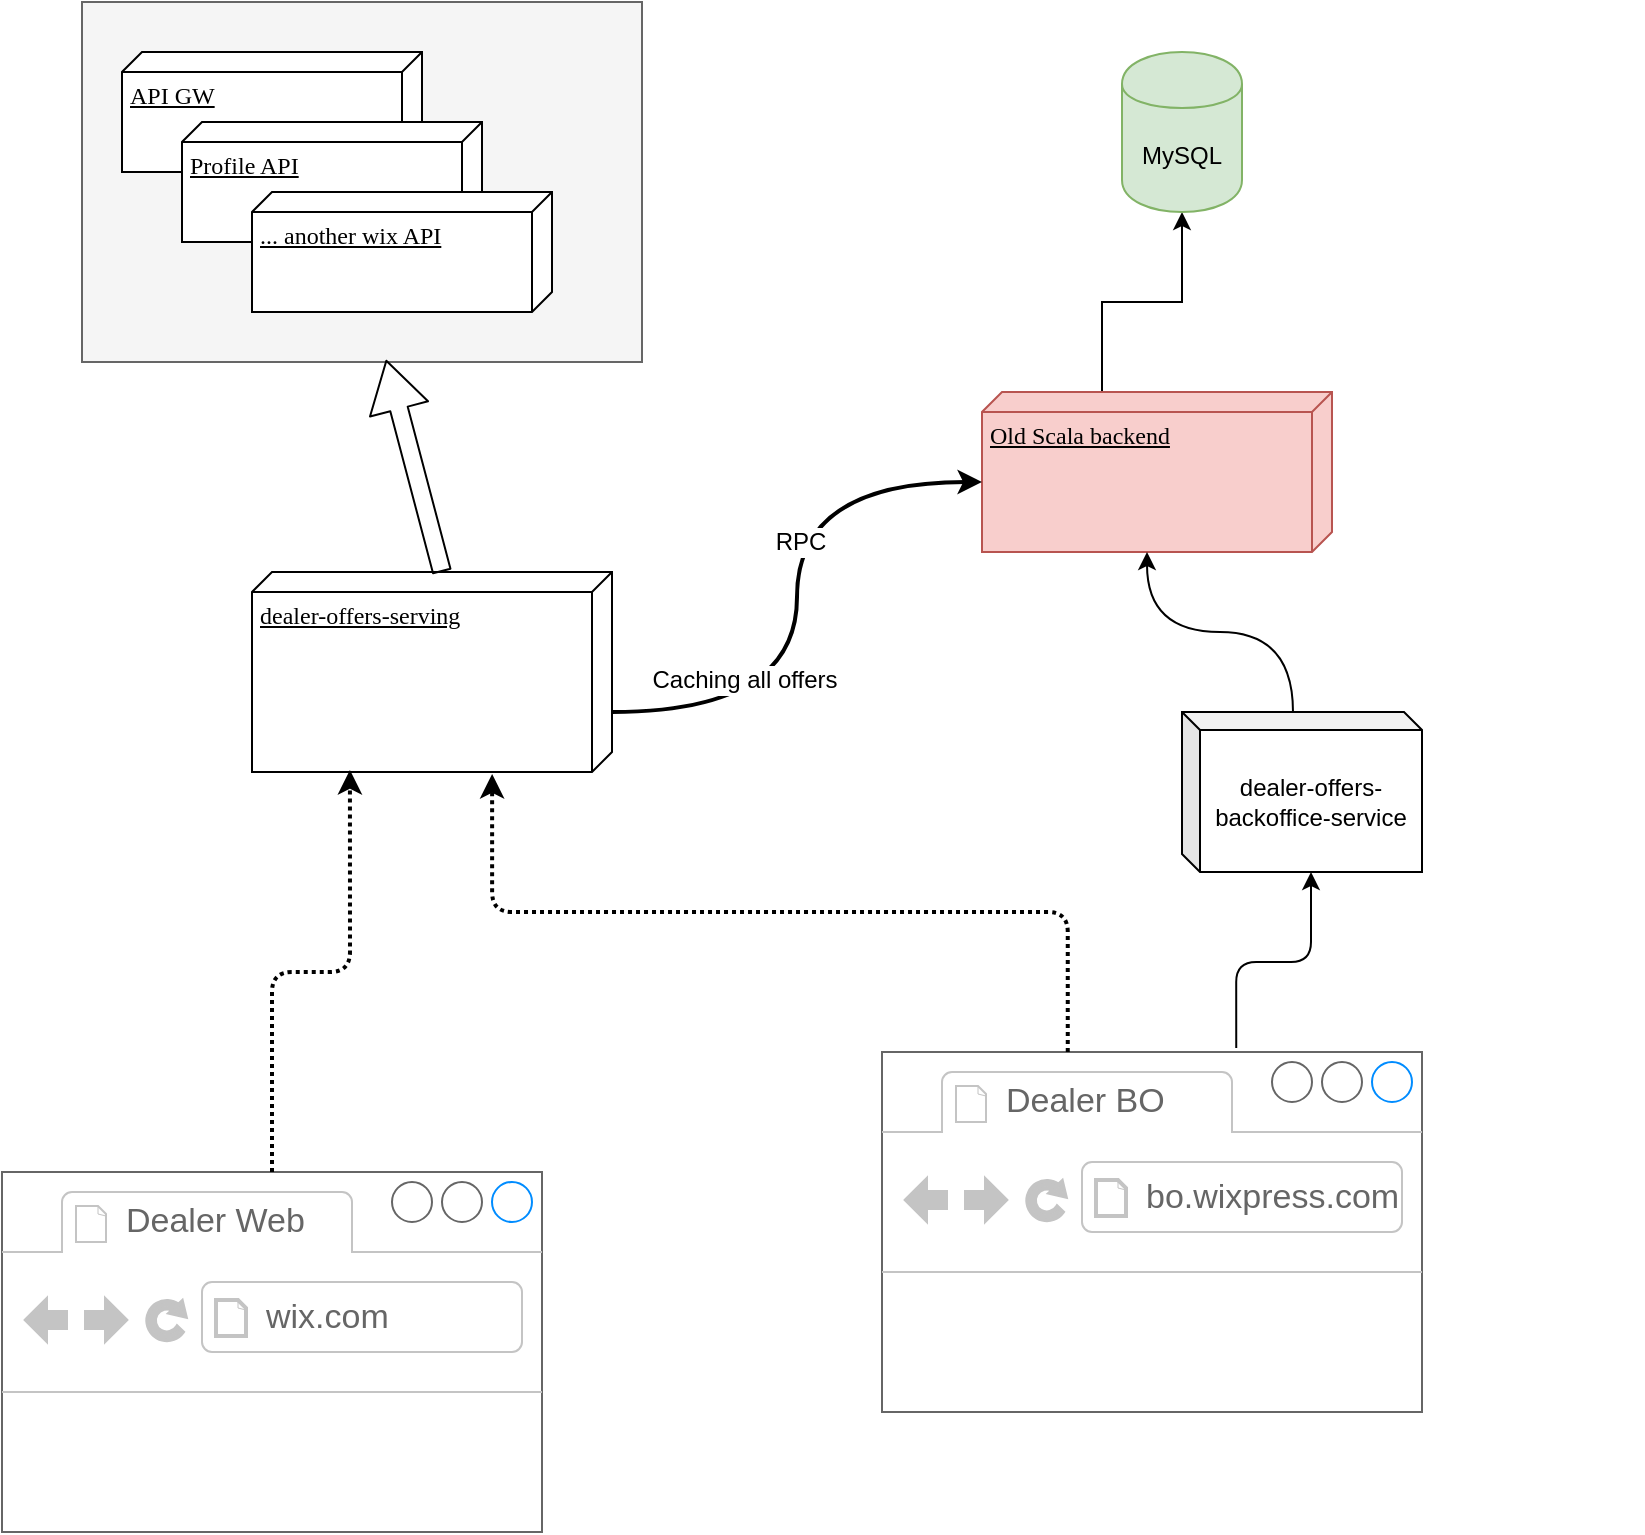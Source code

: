 <mxfile version="12.9.1" type="github" pages="2">
  <diagram name="Now" id="5f0bae14-7c28-e335-631c-24af17079c00">
    <mxGraphModel dx="901" dy="623" grid="1" gridSize="10" guides="1" tooltips="1" connect="1" arrows="1" fold="1" page="1" pageScale="1" pageWidth="1100" pageHeight="850" background="#ffffff" math="0" shadow="0">
      <root>
        <mxCell id="0" />
        <mxCell id="1" parent="0" />
        <mxCell id="oWQusX5Dqh1fwXH19KtF-8" value="" style="rounded=0;whiteSpace=wrap;html=1;fillColor=#f5f5f5;strokeColor=#666666;fontColor=#333333;" parent="1" vertex="1">
          <mxGeometry x="90" y="15" width="280" height="180" as="geometry" />
        </mxCell>
        <mxCell id="39150e848f15840c-1" value="API GW" style="verticalAlign=top;align=left;spacingTop=8;spacingLeft=2;spacingRight=12;shape=cube;size=10;direction=south;fontStyle=4;html=1;rounded=0;shadow=0;comic=0;labelBackgroundColor=none;strokeWidth=1;fontFamily=Verdana;fontSize=12" parent="1" vertex="1">
          <mxGeometry x="110" y="40" width="150" height="60" as="geometry" />
        </mxCell>
        <mxCell id="oWQusX5Dqh1fwXH19KtF-3" style="edgeStyle=orthogonalEdgeStyle;rounded=0;orthogonalLoop=1;jettySize=auto;html=1;exitX=0;exitY=0;exitDx=0;exitDy=115;exitPerimeter=0;entryX=0.5;entryY=1;entryDx=0;entryDy=0;" parent="1" source="39150e848f15840c-2" target="oWQusX5Dqh1fwXH19KtF-1" edge="1">
          <mxGeometry relative="1" as="geometry" />
        </mxCell>
        <mxCell id="39150e848f15840c-2" value="Old Scala backend" style="verticalAlign=top;align=left;spacingTop=8;spacingLeft=2;spacingRight=12;shape=cube;size=10;direction=south;fontStyle=4;html=1;rounded=0;shadow=0;comic=0;labelBackgroundColor=none;strokeWidth=1;fontFamily=Verdana;fontSize=12;fillColor=#f8cecc;strokeColor=#b85450;" parent="1" vertex="1">
          <mxGeometry x="540" y="210" width="175" height="80" as="geometry" />
        </mxCell>
        <mxCell id="oWQusX5Dqh1fwXH19KtF-13" style="edgeStyle=orthogonalEdgeStyle;rounded=0;orthogonalLoop=1;jettySize=auto;html=1;exitX=0;exitY=0;exitDx=70;exitDy=0;exitPerimeter=0;entryX=0;entryY=0;entryDx=45;entryDy=175;entryPerimeter=0;strokeWidth=2;curved=1;" parent="1" source="39150e848f15840c-3" target="39150e848f15840c-2" edge="1">
          <mxGeometry relative="1" as="geometry" />
        </mxCell>
        <mxCell id="29V7xDCj1GOiVWc4bIZH-2" value="Caching all offers" style="text;html=1;align=center;verticalAlign=middle;resizable=0;points=[];labelBackgroundColor=#ffffff;" parent="oWQusX5Dqh1fwXH19KtF-13" vertex="1" connectable="0">
          <mxGeometry x="-0.56" y="16" relative="1" as="geometry">
            <mxPoint as="offset" />
          </mxGeometry>
        </mxCell>
        <mxCell id="yQOdhh76Nm2ylYkNb50q-6" value="RPC" style="text;html=1;align=center;verticalAlign=middle;resizable=0;points=[];labelBackgroundColor=#ffffff;" vertex="1" connectable="0" parent="oWQusX5Dqh1fwXH19KtF-13">
          <mxGeometry x="0.19" relative="1" as="geometry">
            <mxPoint x="1" y="1" as="offset" />
          </mxGeometry>
        </mxCell>
        <mxCell id="39150e848f15840c-3" value="dealer-offers-serving" style="verticalAlign=top;align=left;spacingTop=8;spacingLeft=2;spacingRight=12;shape=cube;size=10;direction=south;fontStyle=4;html=1;rounded=0;shadow=0;comic=0;labelBackgroundColor=none;strokeWidth=1;fontFamily=Verdana;fontSize=12" parent="1" vertex="1">
          <mxGeometry x="175" y="300" width="180" height="100" as="geometry" />
        </mxCell>
        <mxCell id="oWQusX5Dqh1fwXH19KtF-1" value="MySQL" style="shape=cylinder;whiteSpace=wrap;html=1;boundedLbl=1;backgroundOutline=1;fillColor=#d5e8d4;strokeColor=#82b366;" parent="1" vertex="1">
          <mxGeometry x="610" y="40" width="60" height="80" as="geometry" />
        </mxCell>
        <mxCell id="oWQusX5Dqh1fwXH19KtF-4" value="Profile API" style="verticalAlign=top;align=left;spacingTop=8;spacingLeft=2;spacingRight=12;shape=cube;size=10;direction=south;fontStyle=4;html=1;rounded=0;shadow=0;comic=0;labelBackgroundColor=none;strokeWidth=1;fontFamily=Verdana;fontSize=12" parent="1" vertex="1">
          <mxGeometry x="140" y="75" width="150" height="60" as="geometry" />
        </mxCell>
        <mxCell id="oWQusX5Dqh1fwXH19KtF-5" value="... another wix API" style="verticalAlign=top;align=left;spacingTop=8;spacingLeft=2;spacingRight=12;shape=cube;size=10;direction=south;fontStyle=4;html=1;rounded=0;shadow=0;comic=0;labelBackgroundColor=none;strokeWidth=1;fontFamily=Verdana;fontSize=12" parent="1" vertex="1">
          <mxGeometry x="175" y="110" width="150" height="60" as="geometry" />
        </mxCell>
        <mxCell id="oWQusX5Dqh1fwXH19KtF-12" value="" style="shape=flexArrow;endArrow=classic;html=1;strokeWidth=1;width=9;endSize=7.96;exitX=0;exitY=0;exitDx=0;exitDy=85;exitPerimeter=0;entryX=0.543;entryY=0.994;entryDx=0;entryDy=0;entryPerimeter=0;" parent="1" source="39150e848f15840c-3" target="oWQusX5Dqh1fwXH19KtF-8" edge="1">
          <mxGeometry width="50" height="50" relative="1" as="geometry">
            <mxPoint x="248" y="311" as="sourcePoint" />
            <mxPoint x="230" y="195" as="targetPoint" />
            <Array as="points" />
          </mxGeometry>
        </mxCell>
        <mxCell id="oWQusX5Dqh1fwXH19KtF-14" value="" style="strokeWidth=1;shadow=0;dashed=0;align=center;html=1;shape=mxgraph.mockup.containers.browserWindow;rSize=0;strokeColor=#666666;strokeColor2=#008cff;strokeColor3=#c4c4c4;mainText=,;recursiveResize=0;" parent="1" vertex="1">
          <mxGeometry x="50" y="600" width="270" height="180" as="geometry" />
        </mxCell>
        <mxCell id="oWQusX5Dqh1fwXH19KtF-15" value="Dealer Web" style="strokeWidth=1;shadow=0;dashed=0;align=center;html=1;shape=mxgraph.mockup.containers.anchor;fontSize=17;fontColor=#666666;align=left;" parent="oWQusX5Dqh1fwXH19KtF-14" vertex="1">
          <mxGeometry x="60" y="12" width="110" height="26" as="geometry" />
        </mxCell>
        <mxCell id="oWQusX5Dqh1fwXH19KtF-16" value="wix.com" style="strokeWidth=1;shadow=0;dashed=0;align=center;html=1;shape=mxgraph.mockup.containers.anchor;rSize=0;fontSize=17;fontColor=#666666;align=left;" parent="oWQusX5Dqh1fwXH19KtF-14" vertex="1">
          <mxGeometry x="130" y="60" width="250" height="26" as="geometry" />
        </mxCell>
        <mxCell id="oWQusX5Dqh1fwXH19KtF-17" value="" style="strokeWidth=1;shadow=0;dashed=0;align=center;html=1;shape=mxgraph.mockup.containers.browserWindow;rSize=0;strokeColor=#666666;strokeColor2=#008cff;strokeColor3=#c4c4c4;mainText=,;recursiveResize=0;" parent="1" vertex="1">
          <mxGeometry x="490" y="540" width="270" height="180" as="geometry" />
        </mxCell>
        <mxCell id="oWQusX5Dqh1fwXH19KtF-18" value="Dealer BO" style="strokeWidth=1;shadow=0;dashed=0;align=center;html=1;shape=mxgraph.mockup.containers.anchor;fontSize=17;fontColor=#666666;align=left;" parent="oWQusX5Dqh1fwXH19KtF-17" vertex="1">
          <mxGeometry x="60" y="12" width="110" height="26" as="geometry" />
        </mxCell>
        <mxCell id="oWQusX5Dqh1fwXH19KtF-19" value="bo.wixpress.com" style="strokeWidth=1;shadow=0;dashed=0;align=center;html=1;shape=mxgraph.mockup.containers.anchor;rSize=0;fontSize=17;fontColor=#666666;align=left;" parent="oWQusX5Dqh1fwXH19KtF-17" vertex="1">
          <mxGeometry x="130" y="60" width="250" height="26" as="geometry" />
        </mxCell>
        <mxCell id="oWQusX5Dqh1fwXH19KtF-21" value="" style="endArrow=classic;html=1;strokeWidth=2;entryX=1.01;entryY=0.333;entryDx=0;entryDy=0;entryPerimeter=0;exitX=0.344;exitY=0;exitDx=0;exitDy=0;exitPerimeter=0;edgeStyle=elbowEdgeStyle;elbow=vertical;dashed=1;dashPattern=1 1;" parent="1" source="oWQusX5Dqh1fwXH19KtF-17" target="39150e848f15840c-3" edge="1">
          <mxGeometry width="50" height="50" relative="1" as="geometry">
            <mxPoint x="530" y="560" as="sourcePoint" />
            <mxPoint x="580" y="510" as="targetPoint" />
            <Array as="points">
              <mxPoint x="490" y="470" />
              <mxPoint x="280" y="420" />
            </Array>
          </mxGeometry>
        </mxCell>
        <mxCell id="oWQusX5Dqh1fwXH19KtF-22" value="" style="endArrow=classic;html=1;strokeWidth=2;entryX=0.99;entryY=0.728;entryDx=0;entryDy=0;entryPerimeter=0;dashed=1;dashPattern=1 1;edgeStyle=orthogonalEdgeStyle;" parent="1" source="oWQusX5Dqh1fwXH19KtF-14" target="39150e848f15840c-3" edge="1">
          <mxGeometry width="50" height="50" relative="1" as="geometry">
            <mxPoint x="175" y="550" as="sourcePoint" />
            <mxPoint x="225" y="500" as="targetPoint" />
          </mxGeometry>
        </mxCell>
        <mxCell id="yQOdhh76Nm2ylYkNb50q-7" style="edgeStyle=orthogonalEdgeStyle;rounded=0;orthogonalLoop=1;jettySize=auto;html=1;exitX=0;exitY=0;exitDx=55.5;exitDy=0;exitPerimeter=0;entryX=0;entryY=0;entryDx=80;entryDy=92.5;entryPerimeter=0;curved=1;" edge="1" parent="1" source="yQOdhh76Nm2ylYkNb50q-5" target="39150e848f15840c-2">
          <mxGeometry relative="1" as="geometry" />
        </mxCell>
        <mxCell id="yQOdhh76Nm2ylYkNb50q-5" value="dealer-offers-backoffice-service" style="shape=cube;whiteSpace=wrap;html=1;boundedLbl=1;backgroundOutline=1;darkOpacity=0.05;darkOpacity2=0.1;size=9;" vertex="1" parent="1">
          <mxGeometry x="640" y="370" width="120" height="80" as="geometry" />
        </mxCell>
        <mxCell id="yQOdhh76Nm2ylYkNb50q-8" value="" style="endArrow=classic;html=1;exitX=0.656;exitY=-0.011;exitDx=0;exitDy=0;exitPerimeter=0;entryX=0;entryY=0;entryDx=64.5;entryDy=80;entryPerimeter=0;edgeStyle=orthogonalEdgeStyle;" edge="1" parent="1" source="oWQusX5Dqh1fwXH19KtF-17" target="yQOdhh76Nm2ylYkNb50q-5">
          <mxGeometry width="50" height="50" relative="1" as="geometry">
            <mxPoint x="660" y="540" as="sourcePoint" />
            <mxPoint x="710" y="490" as="targetPoint" />
          </mxGeometry>
        </mxCell>
      </root>
    </mxGraphModel>
  </diagram>
  <diagram id="9trBnZH6sYg9NYqUYXiT" name="Next version">
    
    <mxGraphModel dx="1082" dy="731" grid="1" gridSize="10" guides="1" tooltips="1" connect="1" arrows="1" fold="1" page="1" pageScale="1" pageWidth="850" pageHeight="1100" math="0" shadow="0">
      
      <root>
        
        <mxCell id="E6eqd6sddvJvr5vaGJWG-0" />
        
        <mxCell id="E6eqd6sddvJvr5vaGJWG-1" parent="E6eqd6sddvJvr5vaGJWG-0" />
        
        <mxCell id="naFb8LntE-2vtVHI1g_y-6" value="dealer-offers-serving" style="verticalAlign=top;align=left;spacingTop=8;spacingLeft=2;spacingRight=12;shape=cube;size=10;direction=south;fontStyle=4;html=1;rounded=0;shadow=0;comic=0;labelBackgroundColor=none;strokeWidth=1;fontFamily=Verdana;fontSize=12" vertex="1" parent="E6eqd6sddvJvr5vaGJWG-1">
          
          <mxGeometry x="175" y="280" width="215" height="120" as="geometry" />
          
        </mxCell>
        
        <mxCell id="naFb8LntE-2vtVHI1g_y-0" value="" style="rounded=0;whiteSpace=wrap;html=1;fillColor=#f5f5f5;strokeColor=#666666;fontColor=#333333;" vertex="1" parent="E6eqd6sddvJvr5vaGJWG-1">
          
          <mxGeometry x="90" y="10" width="280" height="180" as="geometry" />
          
        </mxCell>
        
        <mxCell id="naFb8LntE-2vtVHI1g_y-1" value="API GW" style="verticalAlign=top;align=left;spacingTop=8;spacingLeft=2;spacingRight=12;shape=cube;size=10;direction=south;fontStyle=4;html=1;rounded=0;shadow=0;comic=0;labelBackgroundColor=none;strokeWidth=1;fontFamily=Verdana;fontSize=12" vertex="1" parent="E6eqd6sddvJvr5vaGJWG-1">
          
          <mxGeometry x="110" y="40" width="150" height="60" as="geometry" />
          
        </mxCell>
        
        <mxCell id="naFb8LntE-2vtVHI1g_y-2" style="edgeStyle=orthogonalEdgeStyle;rounded=0;orthogonalLoop=1;jettySize=auto;html=1;exitX=1;exitY=0.5;exitDx=0;exitDy=0;entryX=0.5;entryY=1;entryDx=0;entryDy=0;" edge="1" parent="E6eqd6sddvJvr5vaGJWG-1" source="naFb8LntE-2vtVHI1g_y-20" target="naFb8LntE-2vtVHI1g_y-7">
          
          <mxGeometry relative="1" as="geometry" />
          
        </mxCell>
        
        <mxCell id="naFb8LntE-2vtVHI1g_y-7" value="MySQL" style="shape=cylinder;whiteSpace=wrap;html=1;boundedLbl=1;backgroundOutline=1;fillColor=#d5e8d4;strokeColor=#82b366;" vertex="1" parent="E6eqd6sddvJvr5vaGJWG-1">
          
          <mxGeometry x="550" y="190" width="60" height="80" as="geometry" />
          
        </mxCell>
        
        <mxCell id="naFb8LntE-2vtVHI1g_y-8" value="Profile API" style="verticalAlign=top;align=left;spacingTop=8;spacingLeft=2;spacingRight=12;shape=cube;size=10;direction=south;fontStyle=4;html=1;rounded=0;shadow=0;comic=0;labelBackgroundColor=none;strokeWidth=1;fontFamily=Verdana;fontSize=12" vertex="1" parent="E6eqd6sddvJvr5vaGJWG-1">
          
          <mxGeometry x="140" y="75" width="150" height="60" as="geometry" />
          
        </mxCell>
        
        <mxCell id="naFb8LntE-2vtVHI1g_y-9" value="... another wix API" style="verticalAlign=top;align=left;spacingTop=8;spacingLeft=2;spacingRight=12;shape=cube;size=10;direction=south;fontStyle=4;html=1;rounded=0;shadow=0;comic=0;labelBackgroundColor=none;strokeWidth=1;fontFamily=Verdana;fontSize=12" vertex="1" parent="E6eqd6sddvJvr5vaGJWG-1">
          
          <mxGeometry x="175" y="110" width="150" height="60" as="geometry" />
          
        </mxCell>
        
        <mxCell id="naFb8LntE-2vtVHI1g_y-10" value="" style="shape=flexArrow;endArrow=classic;html=1;strokeWidth=1;width=9;endSize=7.96;exitX=0;exitY=0;exitDx=0;exitDy=85;exitPerimeter=0;entryX=0.543;entryY=0.994;entryDx=0;entryDy=0;entryPerimeter=0;" edge="1" parent="E6eqd6sddvJvr5vaGJWG-1" source="naFb8LntE-2vtVHI1g_y-6" target="naFb8LntE-2vtVHI1g_y-0">
          
          <mxGeometry width="50" height="50" relative="1" as="geometry">
            
            <mxPoint x="248" y="311" as="sourcePoint" />
            
            <mxPoint x="230" y="195" as="targetPoint" />
            
            <Array as="points" />
            
          </mxGeometry>
          
        </mxCell>
        
        <mxCell id="naFb8LntE-2vtVHI1g_y-21" value="Cache all Catalogs etc." style="text;html=1;align=center;verticalAlign=middle;resizable=0;points=[];labelBackgroundColor=#ffffff;" vertex="1" connectable="0" parent="naFb8LntE-2vtVHI1g_y-10">
          
          <mxGeometry x="-0.138" y="-2" relative="1" as="geometry">
            
            <mxPoint as="offset" />
            
          </mxGeometry>
          
        </mxCell>
        
        <mxCell id="naFb8LntE-2vtVHI1g_y-11" value="" style="strokeWidth=1;shadow=0;dashed=0;align=center;html=1;shape=mxgraph.mockup.containers.browserWindow;rSize=0;strokeColor=#666666;strokeColor2=#008cff;strokeColor3=#c4c4c4;mainText=,;recursiveResize=0;" vertex="1" parent="E6eqd6sddvJvr5vaGJWG-1">
          
          <mxGeometry x="40" y="510" width="270" height="180" as="geometry" />
          
        </mxCell>
        
        <mxCell id="naFb8LntE-2vtVHI1g_y-12" value="Dealer Web" style="strokeWidth=1;shadow=0;dashed=0;align=center;html=1;shape=mxgraph.mockup.containers.anchor;fontSize=17;fontColor=#666666;align=left;" vertex="1" parent="naFb8LntE-2vtVHI1g_y-11">
          
          <mxGeometry x="60" y="12" width="110" height="26" as="geometry" />
          
        </mxCell>
        
        <mxCell id="naFb8LntE-2vtVHI1g_y-13" value="wix.com" style="strokeWidth=1;shadow=0;dashed=0;align=center;html=1;shape=mxgraph.mockup.containers.anchor;rSize=0;fontSize=17;fontColor=#666666;align=left;" vertex="1" parent="naFb8LntE-2vtVHI1g_y-11">
          
          <mxGeometry x="130" y="60" width="250" height="26" as="geometry" />
          
        </mxCell>
        
        <mxCell id="naFb8LntE-2vtVHI1g_y-14" value="" style="strokeWidth=1;shadow=0;dashed=0;align=center;html=1;shape=mxgraph.mockup.containers.browserWindow;rSize=0;strokeColor=#d79b00;strokeColor2=#008cff;strokeColor3=#c4c4c4;mainText=,;recursiveResize=0;fillColor=#ffe6cc;" vertex="1" parent="E6eqd6sddvJvr5vaGJWG-1">
          
          <mxGeometry x="420" y="520" width="270" height="180" as="geometry" />
          
        </mxCell>
        
        <mxCell id="naFb8LntE-2vtVHI1g_y-15" value="New BO" style="strokeWidth=1;shadow=0;dashed=0;align=center;html=1;shape=mxgraph.mockup.containers.anchor;fontSize=17;fontColor=#666666;align=left;" vertex="1" parent="naFb8LntE-2vtVHI1g_y-14">
          
          <mxGeometry x="60" y="12" width="110" height="26" as="geometry" />
          
        </mxCell>
        
        <mxCell id="naFb8LntE-2vtVHI1g_y-16" value="bo.wixpress.com" style="strokeWidth=1;shadow=0;dashed=0;align=center;html=1;shape=mxgraph.mockup.containers.anchor;rSize=0;fontSize=17;fontColor=#666666;align=left;" vertex="1" parent="naFb8LntE-2vtVHI1g_y-14">
          
          <mxGeometry x="130" y="60" width="250" height="26" as="geometry" />
          
        </mxCell>
        
        <mxCell id="naFb8LntE-2vtVHI1g_y-18" value="" style="endArrow=classic;html=1;strokeWidth=2;entryX=1.01;entryY=0.333;entryDx=0;entryDy=0;entryPerimeter=0;exitX=0.344;exitY=0;exitDx=0;exitDy=0;exitPerimeter=0;edgeStyle=elbowEdgeStyle;elbow=vertical;dashed=1;dashPattern=1 1;" edge="1" parent="E6eqd6sddvJvr5vaGJWG-1" source="naFb8LntE-2vtVHI1g_y-14" target="naFb8LntE-2vtVHI1g_y-6">
          
          <mxGeometry width="50" height="50" relative="1" as="geometry">
            
            <mxPoint x="530" y="560" as="sourcePoint" />
            
            <mxPoint x="580" y="510" as="targetPoint" />
            
            <Array as="points">
              
              <mxPoint x="490" y="470" />
              
              <mxPoint x="280" y="420" />
              
            </Array>
            
          </mxGeometry>
          
        </mxCell>
        
        <mxCell id="naFb8LntE-2vtVHI1g_y-19" value="" style="endArrow=classic;html=1;strokeWidth=2;entryX=0.99;entryY=0.728;entryDx=0;entryDy=0;entryPerimeter=0;dashed=1;dashPattern=1 1;edgeStyle=orthogonalEdgeStyle;" edge="1" parent="E6eqd6sddvJvr5vaGJWG-1" source="naFb8LntE-2vtVHI1g_y-11" target="naFb8LntE-2vtVHI1g_y-6">
          
          <mxGeometry width="50" height="50" relative="1" as="geometry">
            
            <mxPoint x="175" y="550" as="sourcePoint" />
            
            <mxPoint x="225" y="500" as="targetPoint" />
            
          </mxGeometry>
          
        </mxCell>
        
        <mxCell id="naFb8LntE-2vtVHI1g_y-20" value="ORM layer" style="rounded=0;whiteSpace=wrap;html=1;fillColor=#f8cecc;strokeColor=#b85450;" vertex="1" parent="E6eqd6sddvJvr5vaGJWG-1">
          
          <mxGeometry x="280" y="360" width="90" height="30" as="geometry" />
          
        </mxCell>
        
      </root>
      
    </mxGraphModel>
    
  </diagram>
</mxfile>

